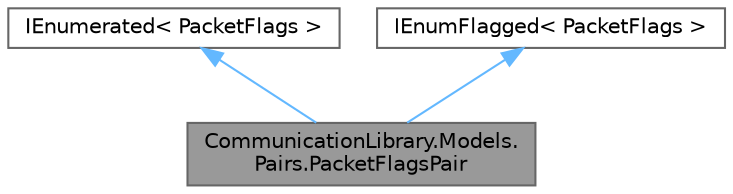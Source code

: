 digraph "CommunicationLibrary.Models.Pairs.PacketFlagsPair"
{
 // LATEX_PDF_SIZE
  bgcolor="transparent";
  edge [fontname=Helvetica,fontsize=10,labelfontname=Helvetica,labelfontsize=10];
  node [fontname=Helvetica,fontsize=10,shape=box,height=0.2,width=0.4];
  Node1 [label="CommunicationLibrary.Models.\lPairs.PacketFlagsPair",height=0.2,width=0.4,color="gray40", fillcolor="grey60", style="filled", fontcolor="black",tooltip=" "];
  Node2 -> Node1 [dir="back",color="steelblue1",style="solid"];
  Node2 [label="IEnumerated\< PacketFlags \>",height=0.2,width=0.4,color="gray40", fillcolor="white", style="filled",URL="$interface_communication_library_1_1_models_1_1_features_1_1_i_enumerated.html",tooltip=" "];
  Node3 -> Node1 [dir="back",color="steelblue1",style="solid"];
  Node3 [label="IEnumFlagged\< PacketFlags \>",height=0.2,width=0.4,color="gray40", fillcolor="white", style="filled",URL="$interface_communication_library_1_1_models_1_1_flags_1_1_i_enum_flagged.html",tooltip=" "];
}
